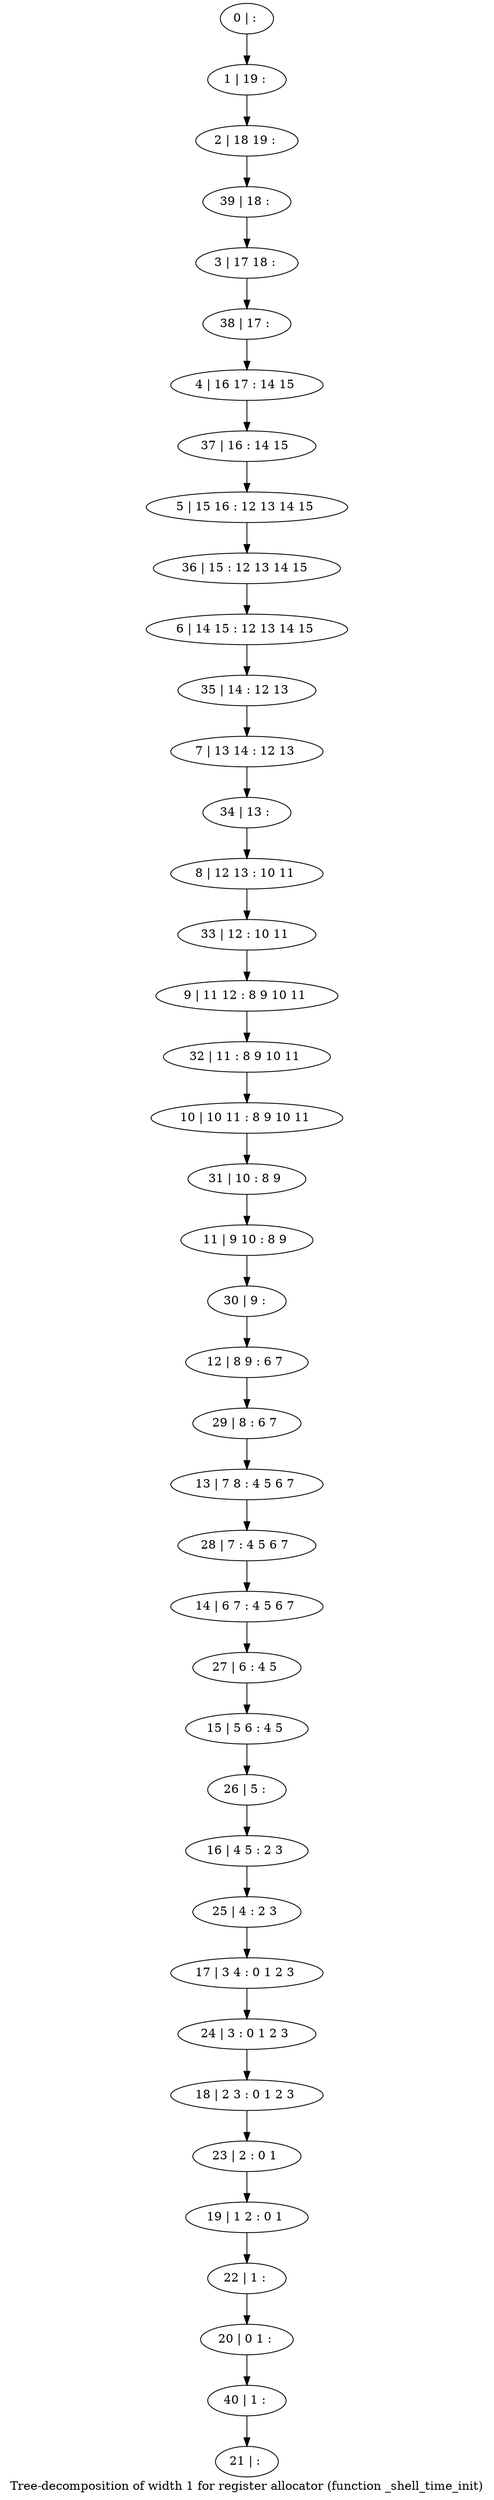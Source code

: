 digraph G {
graph [label="Tree-decomposition of width 1 for register allocator (function _shell_time_init)"]
0[label="0 | : "];
1[label="1 | 19 : "];
2[label="2 | 18 19 : "];
3[label="3 | 17 18 : "];
4[label="4 | 16 17 : 14 15 "];
5[label="5 | 15 16 : 12 13 14 15 "];
6[label="6 | 14 15 : 12 13 14 15 "];
7[label="7 | 13 14 : 12 13 "];
8[label="8 | 12 13 : 10 11 "];
9[label="9 | 11 12 : 8 9 10 11 "];
10[label="10 | 10 11 : 8 9 10 11 "];
11[label="11 | 9 10 : 8 9 "];
12[label="12 | 8 9 : 6 7 "];
13[label="13 | 7 8 : 4 5 6 7 "];
14[label="14 | 6 7 : 4 5 6 7 "];
15[label="15 | 5 6 : 4 5 "];
16[label="16 | 4 5 : 2 3 "];
17[label="17 | 3 4 : 0 1 2 3 "];
18[label="18 | 2 3 : 0 1 2 3 "];
19[label="19 | 1 2 : 0 1 "];
20[label="20 | 0 1 : "];
21[label="21 | : "];
22[label="22 | 1 : "];
23[label="23 | 2 : 0 1 "];
24[label="24 | 3 : 0 1 2 3 "];
25[label="25 | 4 : 2 3 "];
26[label="26 | 5 : "];
27[label="27 | 6 : 4 5 "];
28[label="28 | 7 : 4 5 6 7 "];
29[label="29 | 8 : 6 7 "];
30[label="30 | 9 : "];
31[label="31 | 10 : 8 9 "];
32[label="32 | 11 : 8 9 10 11 "];
33[label="33 | 12 : 10 11 "];
34[label="34 | 13 : "];
35[label="35 | 14 : 12 13 "];
36[label="36 | 15 : 12 13 14 15 "];
37[label="37 | 16 : 14 15 "];
38[label="38 | 17 : "];
39[label="39 | 18 : "];
40[label="40 | 1 : "];
0->1 ;
1->2 ;
22->20 ;
19->22 ;
23->19 ;
18->23 ;
24->18 ;
17->24 ;
25->17 ;
16->25 ;
26->16 ;
15->26 ;
27->15 ;
14->27 ;
28->14 ;
13->28 ;
29->13 ;
12->29 ;
30->12 ;
11->30 ;
31->11 ;
10->31 ;
32->10 ;
9->32 ;
33->9 ;
8->33 ;
34->8 ;
7->34 ;
35->7 ;
6->35 ;
36->6 ;
5->36 ;
37->5 ;
4->37 ;
38->4 ;
3->38 ;
39->3 ;
2->39 ;
40->21 ;
20->40 ;
}
